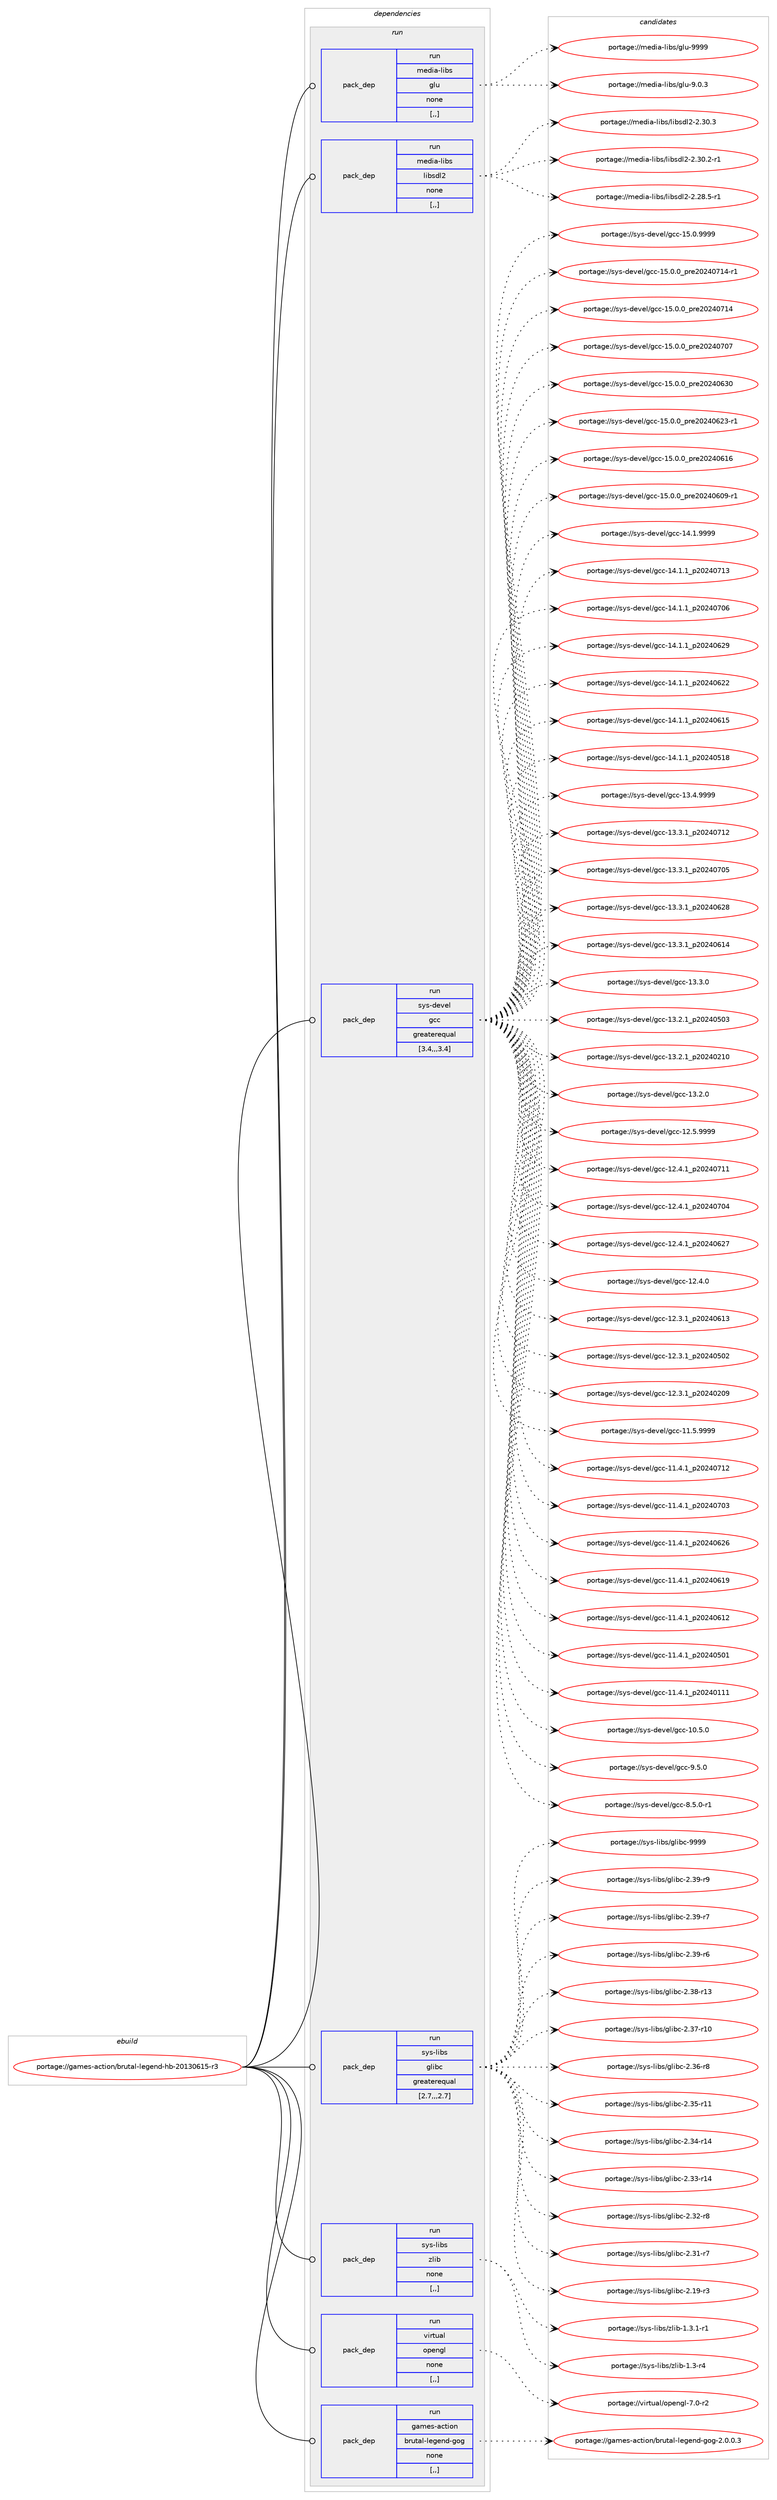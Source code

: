 digraph prolog {

# *************
# Graph options
# *************

newrank=true;
concentrate=true;
compound=true;
graph [rankdir=LR,fontname=Helvetica,fontsize=10,ranksep=1.5];#, ranksep=2.5, nodesep=0.2];
edge  [arrowhead=vee];
node  [fontname=Helvetica,fontsize=10];

# **********
# The ebuild
# **********

subgraph cluster_leftcol {
color=gray;
rank=same;
label=<<i>ebuild</i>>;
id [label="portage://games-action/brutal-legend-hb-20130615-r3", color=red, width=4, href="../games-action/brutal-legend-hb-20130615-r3.svg"];
}

# ****************
# The dependencies
# ****************

subgraph cluster_midcol {
color=gray;
label=<<i>dependencies</i>>;
subgraph cluster_compile {
fillcolor="#eeeeee";
style=filled;
label=<<i>compile</i>>;
}
subgraph cluster_compileandrun {
fillcolor="#eeeeee";
style=filled;
label=<<i>compile and run</i>>;
}
subgraph cluster_run {
fillcolor="#eeeeee";
style=filled;
label=<<i>run</i>>;
subgraph pack158629 {
dependency222492 [label=<<TABLE BORDER="0" CELLBORDER="1" CELLSPACING="0" CELLPADDING="4" WIDTH="220"><TR><TD ROWSPAN="6" CELLPADDING="30">pack_dep</TD></TR><TR><TD WIDTH="110">run</TD></TR><TR><TD>media-libs</TD></TR><TR><TD>glu</TD></TR><TR><TD>none</TD></TR><TR><TD>[,,]</TD></TR></TABLE>>, shape=none, color=blue];
}
id:e -> dependency222492:w [weight=20,style="solid",arrowhead="odot"];
subgraph pack158630 {
dependency222493 [label=<<TABLE BORDER="0" CELLBORDER="1" CELLSPACING="0" CELLPADDING="4" WIDTH="220"><TR><TD ROWSPAN="6" CELLPADDING="30">pack_dep</TD></TR><TR><TD WIDTH="110">run</TD></TR><TR><TD>media-libs</TD></TR><TR><TD>libsdl2</TD></TR><TR><TD>none</TD></TR><TR><TD>[,,]</TD></TR></TABLE>>, shape=none, color=blue];
}
id:e -> dependency222493:w [weight=20,style="solid",arrowhead="odot"];
subgraph pack158631 {
dependency222494 [label=<<TABLE BORDER="0" CELLBORDER="1" CELLSPACING="0" CELLPADDING="4" WIDTH="220"><TR><TD ROWSPAN="6" CELLPADDING="30">pack_dep</TD></TR><TR><TD WIDTH="110">run</TD></TR><TR><TD>sys-devel</TD></TR><TR><TD>gcc</TD></TR><TR><TD>greaterequal</TD></TR><TR><TD>[3.4,,,3.4]</TD></TR></TABLE>>, shape=none, color=blue];
}
id:e -> dependency222494:w [weight=20,style="solid",arrowhead="odot"];
subgraph pack158632 {
dependency222495 [label=<<TABLE BORDER="0" CELLBORDER="1" CELLSPACING="0" CELLPADDING="4" WIDTH="220"><TR><TD ROWSPAN="6" CELLPADDING="30">pack_dep</TD></TR><TR><TD WIDTH="110">run</TD></TR><TR><TD>sys-libs</TD></TR><TR><TD>glibc</TD></TR><TR><TD>greaterequal</TD></TR><TR><TD>[2.7,,,2.7]</TD></TR></TABLE>>, shape=none, color=blue];
}
id:e -> dependency222495:w [weight=20,style="solid",arrowhead="odot"];
subgraph pack158633 {
dependency222496 [label=<<TABLE BORDER="0" CELLBORDER="1" CELLSPACING="0" CELLPADDING="4" WIDTH="220"><TR><TD ROWSPAN="6" CELLPADDING="30">pack_dep</TD></TR><TR><TD WIDTH="110">run</TD></TR><TR><TD>sys-libs</TD></TR><TR><TD>zlib</TD></TR><TR><TD>none</TD></TR><TR><TD>[,,]</TD></TR></TABLE>>, shape=none, color=blue];
}
id:e -> dependency222496:w [weight=20,style="solid",arrowhead="odot"];
subgraph pack158634 {
dependency222497 [label=<<TABLE BORDER="0" CELLBORDER="1" CELLSPACING="0" CELLPADDING="4" WIDTH="220"><TR><TD ROWSPAN="6" CELLPADDING="30">pack_dep</TD></TR><TR><TD WIDTH="110">run</TD></TR><TR><TD>virtual</TD></TR><TR><TD>opengl</TD></TR><TR><TD>none</TD></TR><TR><TD>[,,]</TD></TR></TABLE>>, shape=none, color=blue];
}
id:e -> dependency222497:w [weight=20,style="solid",arrowhead="odot"];
subgraph pack158635 {
dependency222498 [label=<<TABLE BORDER="0" CELLBORDER="1" CELLSPACING="0" CELLPADDING="4" WIDTH="220"><TR><TD ROWSPAN="6" CELLPADDING="30">pack_dep</TD></TR><TR><TD WIDTH="110">run</TD></TR><TR><TD>games-action</TD></TR><TR><TD>brutal-legend-gog</TD></TR><TR><TD>none</TD></TR><TR><TD>[,,]</TD></TR></TABLE>>, shape=none, color=blue];
}
id:e -> dependency222498:w [weight=20,style="solid",arrowhead="odot"];
}
}

# **************
# The candidates
# **************

subgraph cluster_choices {
rank=same;
color=gray;
label=<<i>candidates</i>>;

subgraph choice158629 {
color=black;
nodesep=1;
choice109101100105974510810598115471031081174557575757 [label="portage://media-libs/glu-9999", color=red, width=4,href="../media-libs/glu-9999.svg"];
choice10910110010597451081059811547103108117455746484651 [label="portage://media-libs/glu-9.0.3", color=red, width=4,href="../media-libs/glu-9.0.3.svg"];
dependency222492:e -> choice109101100105974510810598115471031081174557575757:w [style=dotted,weight="100"];
dependency222492:e -> choice10910110010597451081059811547103108117455746484651:w [style=dotted,weight="100"];
}
subgraph choice158630 {
color=black;
nodesep=1;
choice10910110010597451081059811547108105981151001085045504651484651 [label="portage://media-libs/libsdl2-2.30.3", color=red, width=4,href="../media-libs/libsdl2-2.30.3.svg"];
choice109101100105974510810598115471081059811510010850455046514846504511449 [label="portage://media-libs/libsdl2-2.30.2-r1", color=red, width=4,href="../media-libs/libsdl2-2.30.2-r1.svg"];
choice109101100105974510810598115471081059811510010850455046505646534511449 [label="portage://media-libs/libsdl2-2.28.5-r1", color=red, width=4,href="../media-libs/libsdl2-2.28.5-r1.svg"];
dependency222493:e -> choice10910110010597451081059811547108105981151001085045504651484651:w [style=dotted,weight="100"];
dependency222493:e -> choice109101100105974510810598115471081059811510010850455046514846504511449:w [style=dotted,weight="100"];
dependency222493:e -> choice109101100105974510810598115471081059811510010850455046505646534511449:w [style=dotted,weight="100"];
}
subgraph choice158631 {
color=black;
nodesep=1;
choice1151211154510010111810110847103999945495346484657575757 [label="portage://sys-devel/gcc-15.0.9999", color=red, width=4,href="../sys-devel/gcc-15.0.9999.svg"];
choice11512111545100101118101108471039999454953464846489511211410150485052485549524511449 [label="portage://sys-devel/gcc-15.0.0_pre20240714-r1", color=red, width=4,href="../sys-devel/gcc-15.0.0_pre20240714-r1.svg"];
choice1151211154510010111810110847103999945495346484648951121141015048505248554952 [label="portage://sys-devel/gcc-15.0.0_pre20240714", color=red, width=4,href="../sys-devel/gcc-15.0.0_pre20240714.svg"];
choice1151211154510010111810110847103999945495346484648951121141015048505248554855 [label="portage://sys-devel/gcc-15.0.0_pre20240707", color=red, width=4,href="../sys-devel/gcc-15.0.0_pre20240707.svg"];
choice1151211154510010111810110847103999945495346484648951121141015048505248545148 [label="portage://sys-devel/gcc-15.0.0_pre20240630", color=red, width=4,href="../sys-devel/gcc-15.0.0_pre20240630.svg"];
choice11512111545100101118101108471039999454953464846489511211410150485052485450514511449 [label="portage://sys-devel/gcc-15.0.0_pre20240623-r1", color=red, width=4,href="../sys-devel/gcc-15.0.0_pre20240623-r1.svg"];
choice1151211154510010111810110847103999945495346484648951121141015048505248544954 [label="portage://sys-devel/gcc-15.0.0_pre20240616", color=red, width=4,href="../sys-devel/gcc-15.0.0_pre20240616.svg"];
choice11512111545100101118101108471039999454953464846489511211410150485052485448574511449 [label="portage://sys-devel/gcc-15.0.0_pre20240609-r1", color=red, width=4,href="../sys-devel/gcc-15.0.0_pre20240609-r1.svg"];
choice1151211154510010111810110847103999945495246494657575757 [label="portage://sys-devel/gcc-14.1.9999", color=red, width=4,href="../sys-devel/gcc-14.1.9999.svg"];
choice1151211154510010111810110847103999945495246494649951125048505248554951 [label="portage://sys-devel/gcc-14.1.1_p20240713", color=red, width=4,href="../sys-devel/gcc-14.1.1_p20240713.svg"];
choice1151211154510010111810110847103999945495246494649951125048505248554854 [label="portage://sys-devel/gcc-14.1.1_p20240706", color=red, width=4,href="../sys-devel/gcc-14.1.1_p20240706.svg"];
choice1151211154510010111810110847103999945495246494649951125048505248545057 [label="portage://sys-devel/gcc-14.1.1_p20240629", color=red, width=4,href="../sys-devel/gcc-14.1.1_p20240629.svg"];
choice1151211154510010111810110847103999945495246494649951125048505248545050 [label="portage://sys-devel/gcc-14.1.1_p20240622", color=red, width=4,href="../sys-devel/gcc-14.1.1_p20240622.svg"];
choice1151211154510010111810110847103999945495246494649951125048505248544953 [label="portage://sys-devel/gcc-14.1.1_p20240615", color=red, width=4,href="../sys-devel/gcc-14.1.1_p20240615.svg"];
choice1151211154510010111810110847103999945495246494649951125048505248534956 [label="portage://sys-devel/gcc-14.1.1_p20240518", color=red, width=4,href="../sys-devel/gcc-14.1.1_p20240518.svg"];
choice1151211154510010111810110847103999945495146524657575757 [label="portage://sys-devel/gcc-13.4.9999", color=red, width=4,href="../sys-devel/gcc-13.4.9999.svg"];
choice1151211154510010111810110847103999945495146514649951125048505248554950 [label="portage://sys-devel/gcc-13.3.1_p20240712", color=red, width=4,href="../sys-devel/gcc-13.3.1_p20240712.svg"];
choice1151211154510010111810110847103999945495146514649951125048505248554853 [label="portage://sys-devel/gcc-13.3.1_p20240705", color=red, width=4,href="../sys-devel/gcc-13.3.1_p20240705.svg"];
choice1151211154510010111810110847103999945495146514649951125048505248545056 [label="portage://sys-devel/gcc-13.3.1_p20240628", color=red, width=4,href="../sys-devel/gcc-13.3.1_p20240628.svg"];
choice1151211154510010111810110847103999945495146514649951125048505248544952 [label="portage://sys-devel/gcc-13.3.1_p20240614", color=red, width=4,href="../sys-devel/gcc-13.3.1_p20240614.svg"];
choice1151211154510010111810110847103999945495146514648 [label="portage://sys-devel/gcc-13.3.0", color=red, width=4,href="../sys-devel/gcc-13.3.0.svg"];
choice1151211154510010111810110847103999945495146504649951125048505248534851 [label="portage://sys-devel/gcc-13.2.1_p20240503", color=red, width=4,href="../sys-devel/gcc-13.2.1_p20240503.svg"];
choice1151211154510010111810110847103999945495146504649951125048505248504948 [label="portage://sys-devel/gcc-13.2.1_p20240210", color=red, width=4,href="../sys-devel/gcc-13.2.1_p20240210.svg"];
choice1151211154510010111810110847103999945495146504648 [label="portage://sys-devel/gcc-13.2.0", color=red, width=4,href="../sys-devel/gcc-13.2.0.svg"];
choice1151211154510010111810110847103999945495046534657575757 [label="portage://sys-devel/gcc-12.5.9999", color=red, width=4,href="../sys-devel/gcc-12.5.9999.svg"];
choice1151211154510010111810110847103999945495046524649951125048505248554949 [label="portage://sys-devel/gcc-12.4.1_p20240711", color=red, width=4,href="../sys-devel/gcc-12.4.1_p20240711.svg"];
choice1151211154510010111810110847103999945495046524649951125048505248554852 [label="portage://sys-devel/gcc-12.4.1_p20240704", color=red, width=4,href="../sys-devel/gcc-12.4.1_p20240704.svg"];
choice1151211154510010111810110847103999945495046524649951125048505248545055 [label="portage://sys-devel/gcc-12.4.1_p20240627", color=red, width=4,href="../sys-devel/gcc-12.4.1_p20240627.svg"];
choice1151211154510010111810110847103999945495046524648 [label="portage://sys-devel/gcc-12.4.0", color=red, width=4,href="../sys-devel/gcc-12.4.0.svg"];
choice1151211154510010111810110847103999945495046514649951125048505248544951 [label="portage://sys-devel/gcc-12.3.1_p20240613", color=red, width=4,href="../sys-devel/gcc-12.3.1_p20240613.svg"];
choice1151211154510010111810110847103999945495046514649951125048505248534850 [label="portage://sys-devel/gcc-12.3.1_p20240502", color=red, width=4,href="../sys-devel/gcc-12.3.1_p20240502.svg"];
choice1151211154510010111810110847103999945495046514649951125048505248504857 [label="portage://sys-devel/gcc-12.3.1_p20240209", color=red, width=4,href="../sys-devel/gcc-12.3.1_p20240209.svg"];
choice1151211154510010111810110847103999945494946534657575757 [label="portage://sys-devel/gcc-11.5.9999", color=red, width=4,href="../sys-devel/gcc-11.5.9999.svg"];
choice1151211154510010111810110847103999945494946524649951125048505248554950 [label="portage://sys-devel/gcc-11.4.1_p20240712", color=red, width=4,href="../sys-devel/gcc-11.4.1_p20240712.svg"];
choice1151211154510010111810110847103999945494946524649951125048505248554851 [label="portage://sys-devel/gcc-11.4.1_p20240703", color=red, width=4,href="../sys-devel/gcc-11.4.1_p20240703.svg"];
choice1151211154510010111810110847103999945494946524649951125048505248545054 [label="portage://sys-devel/gcc-11.4.1_p20240626", color=red, width=4,href="../sys-devel/gcc-11.4.1_p20240626.svg"];
choice1151211154510010111810110847103999945494946524649951125048505248544957 [label="portage://sys-devel/gcc-11.4.1_p20240619", color=red, width=4,href="../sys-devel/gcc-11.4.1_p20240619.svg"];
choice1151211154510010111810110847103999945494946524649951125048505248544950 [label="portage://sys-devel/gcc-11.4.1_p20240612", color=red, width=4,href="../sys-devel/gcc-11.4.1_p20240612.svg"];
choice1151211154510010111810110847103999945494946524649951125048505248534849 [label="portage://sys-devel/gcc-11.4.1_p20240501", color=red, width=4,href="../sys-devel/gcc-11.4.1_p20240501.svg"];
choice1151211154510010111810110847103999945494946524649951125048505248494949 [label="portage://sys-devel/gcc-11.4.1_p20240111", color=red, width=4,href="../sys-devel/gcc-11.4.1_p20240111.svg"];
choice1151211154510010111810110847103999945494846534648 [label="portage://sys-devel/gcc-10.5.0", color=red, width=4,href="../sys-devel/gcc-10.5.0.svg"];
choice11512111545100101118101108471039999455746534648 [label="portage://sys-devel/gcc-9.5.0", color=red, width=4,href="../sys-devel/gcc-9.5.0.svg"];
choice115121115451001011181011084710399994556465346484511449 [label="portage://sys-devel/gcc-8.5.0-r1", color=red, width=4,href="../sys-devel/gcc-8.5.0-r1.svg"];
dependency222494:e -> choice1151211154510010111810110847103999945495346484657575757:w [style=dotted,weight="100"];
dependency222494:e -> choice11512111545100101118101108471039999454953464846489511211410150485052485549524511449:w [style=dotted,weight="100"];
dependency222494:e -> choice1151211154510010111810110847103999945495346484648951121141015048505248554952:w [style=dotted,weight="100"];
dependency222494:e -> choice1151211154510010111810110847103999945495346484648951121141015048505248554855:w [style=dotted,weight="100"];
dependency222494:e -> choice1151211154510010111810110847103999945495346484648951121141015048505248545148:w [style=dotted,weight="100"];
dependency222494:e -> choice11512111545100101118101108471039999454953464846489511211410150485052485450514511449:w [style=dotted,weight="100"];
dependency222494:e -> choice1151211154510010111810110847103999945495346484648951121141015048505248544954:w [style=dotted,weight="100"];
dependency222494:e -> choice11512111545100101118101108471039999454953464846489511211410150485052485448574511449:w [style=dotted,weight="100"];
dependency222494:e -> choice1151211154510010111810110847103999945495246494657575757:w [style=dotted,weight="100"];
dependency222494:e -> choice1151211154510010111810110847103999945495246494649951125048505248554951:w [style=dotted,weight="100"];
dependency222494:e -> choice1151211154510010111810110847103999945495246494649951125048505248554854:w [style=dotted,weight="100"];
dependency222494:e -> choice1151211154510010111810110847103999945495246494649951125048505248545057:w [style=dotted,weight="100"];
dependency222494:e -> choice1151211154510010111810110847103999945495246494649951125048505248545050:w [style=dotted,weight="100"];
dependency222494:e -> choice1151211154510010111810110847103999945495246494649951125048505248544953:w [style=dotted,weight="100"];
dependency222494:e -> choice1151211154510010111810110847103999945495246494649951125048505248534956:w [style=dotted,weight="100"];
dependency222494:e -> choice1151211154510010111810110847103999945495146524657575757:w [style=dotted,weight="100"];
dependency222494:e -> choice1151211154510010111810110847103999945495146514649951125048505248554950:w [style=dotted,weight="100"];
dependency222494:e -> choice1151211154510010111810110847103999945495146514649951125048505248554853:w [style=dotted,weight="100"];
dependency222494:e -> choice1151211154510010111810110847103999945495146514649951125048505248545056:w [style=dotted,weight="100"];
dependency222494:e -> choice1151211154510010111810110847103999945495146514649951125048505248544952:w [style=dotted,weight="100"];
dependency222494:e -> choice1151211154510010111810110847103999945495146514648:w [style=dotted,weight="100"];
dependency222494:e -> choice1151211154510010111810110847103999945495146504649951125048505248534851:w [style=dotted,weight="100"];
dependency222494:e -> choice1151211154510010111810110847103999945495146504649951125048505248504948:w [style=dotted,weight="100"];
dependency222494:e -> choice1151211154510010111810110847103999945495146504648:w [style=dotted,weight="100"];
dependency222494:e -> choice1151211154510010111810110847103999945495046534657575757:w [style=dotted,weight="100"];
dependency222494:e -> choice1151211154510010111810110847103999945495046524649951125048505248554949:w [style=dotted,weight="100"];
dependency222494:e -> choice1151211154510010111810110847103999945495046524649951125048505248554852:w [style=dotted,weight="100"];
dependency222494:e -> choice1151211154510010111810110847103999945495046524649951125048505248545055:w [style=dotted,weight="100"];
dependency222494:e -> choice1151211154510010111810110847103999945495046524648:w [style=dotted,weight="100"];
dependency222494:e -> choice1151211154510010111810110847103999945495046514649951125048505248544951:w [style=dotted,weight="100"];
dependency222494:e -> choice1151211154510010111810110847103999945495046514649951125048505248534850:w [style=dotted,weight="100"];
dependency222494:e -> choice1151211154510010111810110847103999945495046514649951125048505248504857:w [style=dotted,weight="100"];
dependency222494:e -> choice1151211154510010111810110847103999945494946534657575757:w [style=dotted,weight="100"];
dependency222494:e -> choice1151211154510010111810110847103999945494946524649951125048505248554950:w [style=dotted,weight="100"];
dependency222494:e -> choice1151211154510010111810110847103999945494946524649951125048505248554851:w [style=dotted,weight="100"];
dependency222494:e -> choice1151211154510010111810110847103999945494946524649951125048505248545054:w [style=dotted,weight="100"];
dependency222494:e -> choice1151211154510010111810110847103999945494946524649951125048505248544957:w [style=dotted,weight="100"];
dependency222494:e -> choice1151211154510010111810110847103999945494946524649951125048505248544950:w [style=dotted,weight="100"];
dependency222494:e -> choice1151211154510010111810110847103999945494946524649951125048505248534849:w [style=dotted,weight="100"];
dependency222494:e -> choice1151211154510010111810110847103999945494946524649951125048505248494949:w [style=dotted,weight="100"];
dependency222494:e -> choice1151211154510010111810110847103999945494846534648:w [style=dotted,weight="100"];
dependency222494:e -> choice11512111545100101118101108471039999455746534648:w [style=dotted,weight="100"];
dependency222494:e -> choice115121115451001011181011084710399994556465346484511449:w [style=dotted,weight="100"];
}
subgraph choice158632 {
color=black;
nodesep=1;
choice11512111545108105981154710310810598994557575757 [label="portage://sys-libs/glibc-9999", color=red, width=4,href="../sys-libs/glibc-9999.svg"];
choice115121115451081059811547103108105989945504651574511457 [label="portage://sys-libs/glibc-2.39-r9", color=red, width=4,href="../sys-libs/glibc-2.39-r9.svg"];
choice115121115451081059811547103108105989945504651574511455 [label="portage://sys-libs/glibc-2.39-r7", color=red, width=4,href="../sys-libs/glibc-2.39-r7.svg"];
choice115121115451081059811547103108105989945504651574511454 [label="portage://sys-libs/glibc-2.39-r6", color=red, width=4,href="../sys-libs/glibc-2.39-r6.svg"];
choice11512111545108105981154710310810598994550465156451144951 [label="portage://sys-libs/glibc-2.38-r13", color=red, width=4,href="../sys-libs/glibc-2.38-r13.svg"];
choice11512111545108105981154710310810598994550465155451144948 [label="portage://sys-libs/glibc-2.37-r10", color=red, width=4,href="../sys-libs/glibc-2.37-r10.svg"];
choice115121115451081059811547103108105989945504651544511456 [label="portage://sys-libs/glibc-2.36-r8", color=red, width=4,href="../sys-libs/glibc-2.36-r8.svg"];
choice11512111545108105981154710310810598994550465153451144949 [label="portage://sys-libs/glibc-2.35-r11", color=red, width=4,href="../sys-libs/glibc-2.35-r11.svg"];
choice11512111545108105981154710310810598994550465152451144952 [label="portage://sys-libs/glibc-2.34-r14", color=red, width=4,href="../sys-libs/glibc-2.34-r14.svg"];
choice11512111545108105981154710310810598994550465151451144952 [label="portage://sys-libs/glibc-2.33-r14", color=red, width=4,href="../sys-libs/glibc-2.33-r14.svg"];
choice115121115451081059811547103108105989945504651504511456 [label="portage://sys-libs/glibc-2.32-r8", color=red, width=4,href="../sys-libs/glibc-2.32-r8.svg"];
choice115121115451081059811547103108105989945504651494511455 [label="portage://sys-libs/glibc-2.31-r7", color=red, width=4,href="../sys-libs/glibc-2.31-r7.svg"];
choice115121115451081059811547103108105989945504649574511451 [label="portage://sys-libs/glibc-2.19-r3", color=red, width=4,href="../sys-libs/glibc-2.19-r3.svg"];
dependency222495:e -> choice11512111545108105981154710310810598994557575757:w [style=dotted,weight="100"];
dependency222495:e -> choice115121115451081059811547103108105989945504651574511457:w [style=dotted,weight="100"];
dependency222495:e -> choice115121115451081059811547103108105989945504651574511455:w [style=dotted,weight="100"];
dependency222495:e -> choice115121115451081059811547103108105989945504651574511454:w [style=dotted,weight="100"];
dependency222495:e -> choice11512111545108105981154710310810598994550465156451144951:w [style=dotted,weight="100"];
dependency222495:e -> choice11512111545108105981154710310810598994550465155451144948:w [style=dotted,weight="100"];
dependency222495:e -> choice115121115451081059811547103108105989945504651544511456:w [style=dotted,weight="100"];
dependency222495:e -> choice11512111545108105981154710310810598994550465153451144949:w [style=dotted,weight="100"];
dependency222495:e -> choice11512111545108105981154710310810598994550465152451144952:w [style=dotted,weight="100"];
dependency222495:e -> choice11512111545108105981154710310810598994550465151451144952:w [style=dotted,weight="100"];
dependency222495:e -> choice115121115451081059811547103108105989945504651504511456:w [style=dotted,weight="100"];
dependency222495:e -> choice115121115451081059811547103108105989945504651494511455:w [style=dotted,weight="100"];
dependency222495:e -> choice115121115451081059811547103108105989945504649574511451:w [style=dotted,weight="100"];
}
subgraph choice158633 {
color=black;
nodesep=1;
choice115121115451081059811547122108105984549465146494511449 [label="portage://sys-libs/zlib-1.3.1-r1", color=red, width=4,href="../sys-libs/zlib-1.3.1-r1.svg"];
choice11512111545108105981154712210810598454946514511452 [label="portage://sys-libs/zlib-1.3-r4", color=red, width=4,href="../sys-libs/zlib-1.3-r4.svg"];
dependency222496:e -> choice115121115451081059811547122108105984549465146494511449:w [style=dotted,weight="100"];
dependency222496:e -> choice11512111545108105981154712210810598454946514511452:w [style=dotted,weight="100"];
}
subgraph choice158634 {
color=black;
nodesep=1;
choice1181051141161179710847111112101110103108455546484511450 [label="portage://virtual/opengl-7.0-r2", color=red, width=4,href="../virtual/opengl-7.0-r2.svg"];
dependency222497:e -> choice1181051141161179710847111112101110103108455546484511450:w [style=dotted,weight="100"];
}
subgraph choice158635 {
color=black;
nodesep=1;
choice1039710910111545979911610511111047981141171169710845108101103101110100451031111034550464846484651 [label="portage://games-action/brutal-legend-gog-2.0.0.3", color=red, width=4,href="../games-action/brutal-legend-gog-2.0.0.3.svg"];
dependency222498:e -> choice1039710910111545979911610511111047981141171169710845108101103101110100451031111034550464846484651:w [style=dotted,weight="100"];
}
}

}
